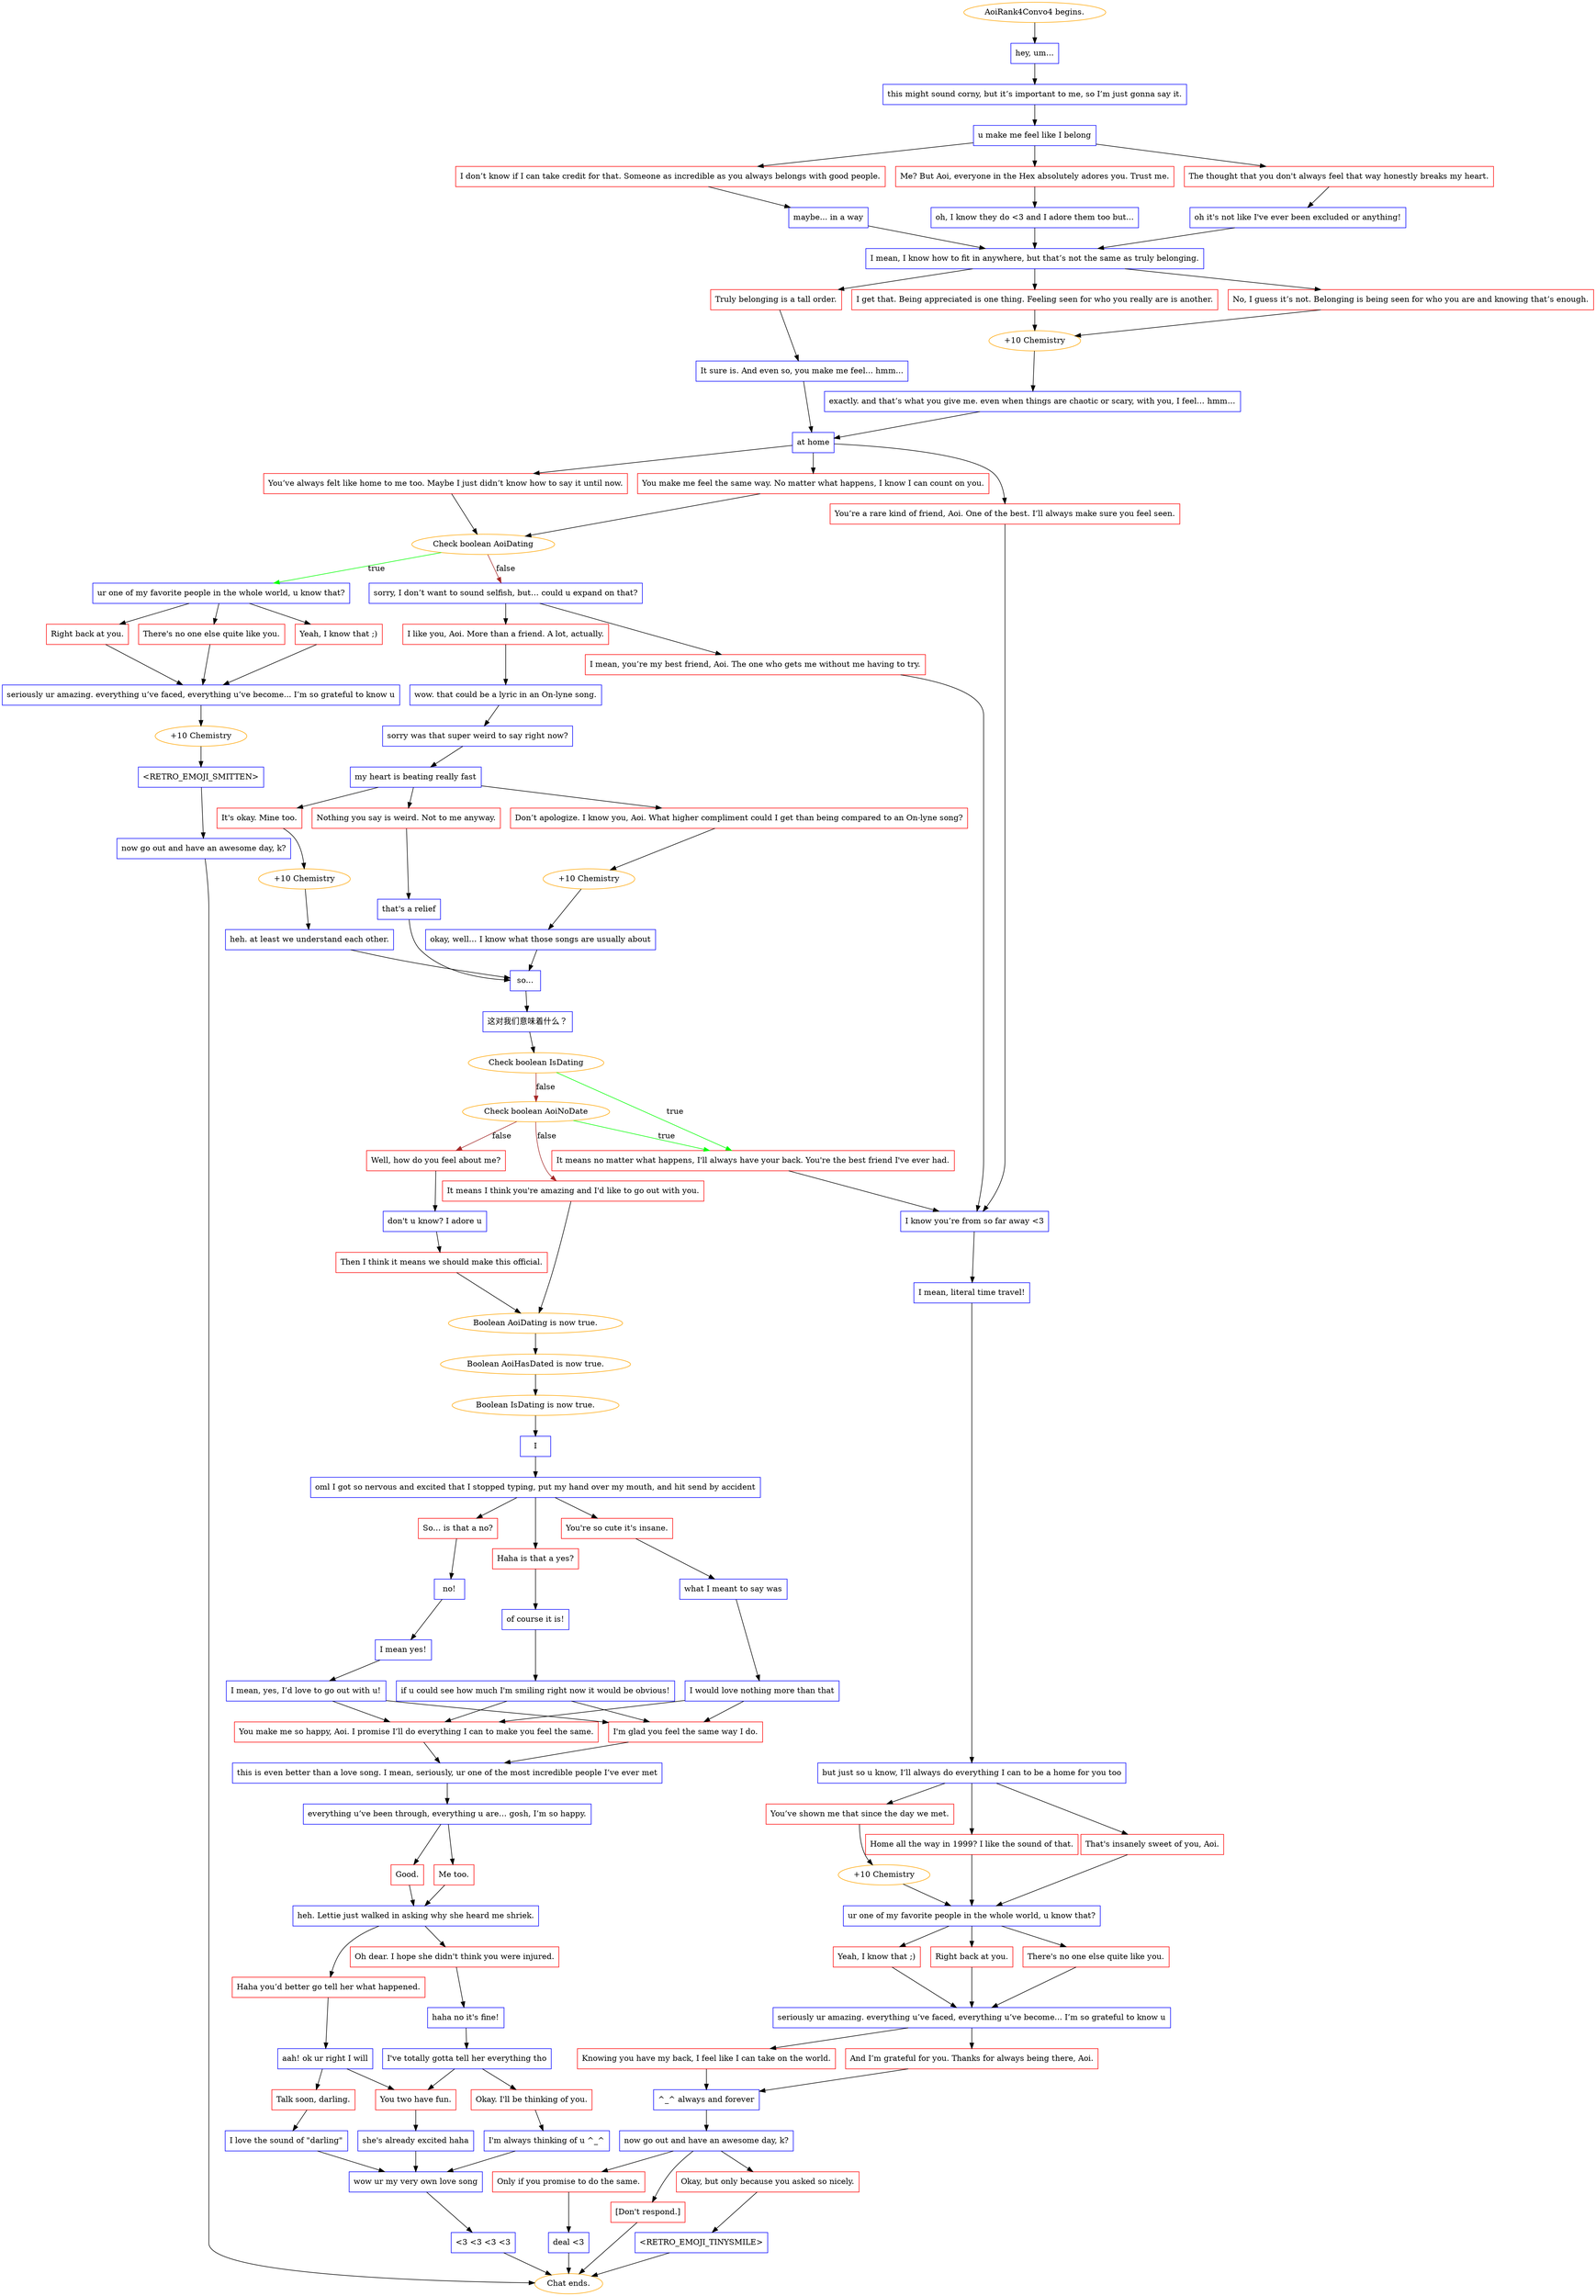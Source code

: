 digraph {
	"AoiRank4Convo4 begins." [color=orange];
		"AoiRank4Convo4 begins." -> j2477336729;
	j2477336729 [label="hey, um...",shape=box,color=blue];
		j2477336729 -> j3913938797;
	j3913938797 [label="this might sound corny, but it’s important to me, so I’m just gonna say it.",shape=box,color=blue];
		j3913938797 -> j873114735;
	j873114735 [label="u make me feel like I belong",shape=box,color=blue];
		j873114735 -> j3546327018;
		j873114735 -> j3611985635;
		j873114735 -> j553770491;
	j3546327018 [label="I don’t know if I can take credit for that. Someone as incredible as you always belongs with good people.",shape=box,color=red];
		j3546327018 -> j1295026389;
	j3611985635 [label="Me? But Aoi, everyone in the Hex absolutely adores you. Trust me.",shape=box,color=red];
		j3611985635 -> j1361118792;
	j553770491 [label="The thought that you don't always feel that way honestly breaks my heart.",shape=box,color=red];
		j553770491 -> j529631450;
	j1295026389 [label="maybe... in a way",shape=box,color=blue];
		j1295026389 -> j898580641;
	j1361118792 [label="oh, I know they do <3 and I adore them too but...",shape=box,color=blue];
		j1361118792 -> j898580641;
	j529631450 [label="oh it's not like I've ever been excluded or anything!",shape=box,color=blue];
		j529631450 -> j898580641;
	j898580641 [label="I mean, I know how to fit in anywhere, but that’s not the same as truly belonging.",shape=box,color=blue];
		j898580641 -> j3968851440;
		j898580641 -> j260539174;
		j898580641 -> j949879638;
	j3968851440 [label="I get that. Being appreciated is one thing. Feeling seen for who you really are is another.",shape=box,color=red];
		j3968851440 -> j4047285082;
	j260539174 [label="No, I guess it’s not. Belonging is being seen for who you are and knowing that’s enough.",shape=box,color=red];
		j260539174 -> j4047285082;
	j949879638 [label="Truly belonging is a tall order.",shape=box,color=red];
		j949879638 -> j2691809890;
	j4047285082 [label="+10 Chemistry",color=orange];
		j4047285082 -> j2977139336;
	j2691809890 [label="It sure is. And even so, you make me feel... hmm...",shape=box,color=blue];
		j2691809890 -> j1462831026;
	j2977139336 [label="exactly. and that’s what you give me. even when things are chaotic or scary, with you, I feel… hmm…",shape=box,color=blue];
		j2977139336 -> j1462831026;
	j1462831026 [label="at home",shape=box,color=blue];
		j1462831026 -> j2036569490;
		j1462831026 -> j525064770;
		j1462831026 -> j3407414626;
	j2036569490 [label="You’ve always felt like home to me too. Maybe I just didn’t know how to say it until now.",shape=box,color=red];
		j2036569490 -> j1284115511;
	j525064770 [label="You make me feel the same way. No matter what happens, I know I can count on you.",shape=box,color=red];
		j525064770 -> j1284115511;
	j3407414626 [label="You’re a rare kind of friend, Aoi. One of the best. I’ll always make sure you feel seen.",shape=box,color=red];
		j3407414626 -> j3338887337;
	j1284115511 [label="Check boolean AoiDating",color=orange];
		j1284115511 -> j3850528474 [label=true,color=green];
		j1284115511 -> j4258980526 [label=false,color=brown];
	j3338887337 [label="I know you’re from so far away <3",shape=box,color=blue];
		j3338887337 -> j1752379053;
	j3850528474 [label="ur one of my favorite people in the whole world, u know that?",shape=box,color=blue];
		j3850528474 -> j721986018;
		j3850528474 -> j2554621878;
		j3850528474 -> j252059923;
	j4258980526 [label="sorry, I don’t want to sound selfish, but… could u expand on that?",shape=box,color=blue];
		j4258980526 -> j3089874730;
		j4258980526 -> j570830253;
	j1752379053 [label="I mean, literal time travel!",shape=box,color=blue];
		j1752379053 -> j3198149706;
	j721986018 [label="Right back at you.",shape=box,color=red];
		j721986018 -> j2153393559;
	j2554621878 [label="There's no one else quite like you.",shape=box,color=red];
		j2554621878 -> j2153393559;
	j252059923 [label="Yeah, I know that ;)",shape=box,color=red];
		j252059923 -> j2153393559;
	j3089874730 [label="I like you, Aoi. More than a friend. A lot, actually.",shape=box,color=red];
		j3089874730 -> j1000470234;
	j570830253 [label="I mean, you’re my best friend, Aoi. The one who gets me without me having to try.",shape=box,color=red];
		j570830253 -> j3338887337;
	j3198149706 [label="but just so u know, I’ll always do everything I can to be a home for you too",shape=box,color=blue];
		j3198149706 -> j2668470745;
		j3198149706 -> j2989854440;
		j3198149706 -> j2787458375;
	j2153393559 [label="seriously ur amazing. everything u’ve faced, everything u’ve become... I’m so grateful to know u",shape=box,color=blue];
		j2153393559 -> j2419009152;
	j1000470234 [label="wow. that could be a lyric in an On-lyne song.",shape=box,color=blue];
		j1000470234 -> j2797727130;
	j2668470745 [label="You’ve shown me that since the day we met.",shape=box,color=red];
		j2668470745 -> j1390599447;
	j2989854440 [label="Home all the way in 1999? I like the sound of that.",shape=box,color=red];
		j2989854440 -> j2178202158;
	j2787458375 [label="That's insanely sweet of you, Aoi.",shape=box,color=red];
		j2787458375 -> j2178202158;
	j2419009152 [label="+10 Chemistry",color=orange];
		j2419009152 -> j1935015677;
	j2797727130 [label="sorry was that super weird to say right now?",shape=box,color=blue];
		j2797727130 -> j249093401;
	j1390599447 [label="+10 Chemistry",color=orange];
		j1390599447 -> j2178202158;
	j2178202158 [label="ur one of my favorite people in the whole world, u know that?",shape=box,color=blue];
		j2178202158 -> j3405803502;
		j2178202158 -> j2794308492;
		j2178202158 -> j4033790713;
	j1935015677 [label="<RETRO_EMOJI_SMITTEN>",shape=box,color=blue];
		j1935015677 -> j1191102902;
	j249093401 [label="my heart is beating really fast",shape=box,color=blue];
		j249093401 -> j2887407166;
		j249093401 -> j3056274988;
		j249093401 -> j3260445906;
	j3405803502 [label="Right back at you.",shape=box,color=red];
		j3405803502 -> j1150694765;
	j2794308492 [label="There's no one else quite like you.",shape=box,color=red];
		j2794308492 -> j1150694765;
	j4033790713 [label="Yeah, I know that ;)",shape=box,color=red];
		j4033790713 -> j1150694765;
	j1191102902 [label="now go out and have an awesome day, k?",shape=box,color=blue];
		j1191102902 -> "Chat ends.";
	j2887407166 [label="Don’t apologize. I know you, Aoi. What higher compliment could I get than being compared to an On-lyne song?",shape=box,color=red];
		j2887407166 -> j52167266;
	j3056274988 [label="It's okay. Mine too.",shape=box,color=red];
		j3056274988 -> j283419335;
	j3260445906 [label="Nothing you say is weird. Not to me anyway.",shape=box,color=red];
		j3260445906 -> j3606644876;
	j1150694765 [label="seriously ur amazing. everything u’ve faced, everything u’ve become... I’m so grateful to know u",shape=box,color=blue];
		j1150694765 -> j3348495911;
		j1150694765 -> j1112078634;
	"Chat ends." [color=orange];
	j52167266 [label="+10 Chemistry",color=orange];
		j52167266 -> j612836180;
	j283419335 [label="+10 Chemistry",color=orange];
		j283419335 -> j149525709;
	j3606644876 [label="that's a relief",shape=box,color=blue];
		j3606644876 -> j3522107005;
	j3348495911 [label="Knowing you have my back, I feel like I can take on the world.",shape=box,color=red];
		j3348495911 -> j258544188;
	j1112078634 [label="And I’m grateful for you. Thanks for always being there, Aoi.",shape=box,color=red];
		j1112078634 -> j258544188;
	j612836180 [label="okay, well… I know what those songs are usually about",shape=box,color=blue];
		j612836180 -> j3522107005;
	j149525709 [label="heh. at least we understand each other.",shape=box,color=blue];
		j149525709 -> j3522107005;
	j3522107005 [label="so...",shape=box,color=blue];
		j3522107005 -> j1673828249;
	j258544188 [label="^_^ always and forever",shape=box,color=blue];
		j258544188 -> j2993576853;
	j1673828249 [label="这对我们意味着什么？",shape=box,color=blue];
		j1673828249 -> j1551207171;
	j2993576853 [label="now go out and have an awesome day, k?",shape=box,color=blue];
		j2993576853 -> j517303961;
		j2993576853 -> j2641839054;
		j2993576853 -> j2144395856;
	j1551207171 [label="Check boolean IsDating",color=orange];
		j1551207171 -> j4252806143 [label=true,color=green];
		j1551207171 -> j4131435017 [label=false,color=brown];
	j517303961 [label="Okay, but only because you asked so nicely.",shape=box,color=red];
		j517303961 -> j1589091153;
	j2641839054 [label="Only if you promise to do the same.",shape=box,color=red];
		j2641839054 -> j2358615967;
	j2144395856 [label="[Don't respond.]",shape=box,color=red];
		j2144395856 -> "Chat ends.";
	j4252806143 [label="It means no matter what happens, I'll always have your back. You're the best friend I've ever had.",shape=box,color=red];
		j4252806143 -> j3338887337;
	j4131435017 [label="Check boolean AoiNoDate",color=orange];
		j4131435017 -> j4252806143 [label=true,color=green];
		j4131435017 -> j28857158 [label=false,color=brown];
		j4131435017 -> j3510210866 [label=false,color=brown];
	j1589091153 [label="<RETRO_EMOJI_TINYSMILE>",shape=box,color=blue];
		j1589091153 -> "Chat ends.";
	j2358615967 [label="deal <3",shape=box,color=blue];
		j2358615967 -> "Chat ends.";
	j28857158 [label="It means I think you're amazing and I'd like to go out with you.",shape=box,color=red];
		j28857158 -> j2866536282;
	j3510210866 [label="Well, how do you feel about me?",shape=box,color=red];
		j3510210866 -> j3428411880;
	j2866536282 [label="Boolean AoiDating is now true.",color=orange];
		j2866536282 -> j1850042508;
	j3428411880 [label="don't u know? I adore u",shape=box,color=blue];
		j3428411880 -> j3685963349;
	j1850042508 [label="Boolean AoiHasDated is now true.",color=orange];
		j1850042508 -> j3667782834;
	j3685963349 [label="Then I think it means we should make this official.",shape=box,color=red];
		j3685963349 -> j2866536282;
	j3667782834 [label="Boolean IsDating is now true.",color=orange];
		j3667782834 -> j581826538;
	j581826538 [label="I",shape=box,color=blue];
		j581826538 -> j1736781170;
	j1736781170 [label="oml I got so nervous and excited that I stopped typing, put my hand over my mouth, and hit send by accident",shape=box,color=blue];
		j1736781170 -> j3607457949;
		j1736781170 -> j2123346966;
		j1736781170 -> j930423035;
	j3607457949 [label="Haha is that a yes?",shape=box,color=red];
		j3607457949 -> j3944513883;
	j2123346966 [label="You're so cute it's insane.",shape=box,color=red];
		j2123346966 -> j2023883490;
	j930423035 [label="So… is that a no?",shape=box,color=red];
		j930423035 -> j656150976;
	j3944513883 [label="of course it is!",shape=box,color=blue];
		j3944513883 -> j2486596374;
	j2023883490 [label="what I meant to say was",shape=box,color=blue];
		j2023883490 -> j1823293470;
	j656150976 [label="no!",shape=box,color=blue];
		j656150976 -> j1199652487;
	j2486596374 [label="if u could see how much I'm smiling right now it would be obvious!",shape=box,color=blue];
		j2486596374 -> j333127431;
		j2486596374 -> j1689171427;
	j1823293470 [label="I would love nothing more than that",shape=box,color=blue];
		j1823293470 -> j333127431;
		j1823293470 -> j1689171427;
	j1199652487 [label="I mean yes!",shape=box,color=blue];
		j1199652487 -> j2159684144;
	j333127431 [label="I'm glad you feel the same way I do.",shape=box,color=red];
		j333127431 -> j206204821;
	j1689171427 [label="You make me so happy, Aoi. I promise I’ll do everything I can to make you feel the same.",shape=box,color=red];
		j1689171427 -> j206204821;
	j2159684144 [label="I mean, yes, I’d love to go out with u!",shape=box,color=blue];
		j2159684144 -> j333127431;
		j2159684144 -> j1689171427;
	j206204821 [label="this is even better than a love song. I mean, seriously, ur one of the most incredible people I’ve ever met",shape=box,color=blue];
		j206204821 -> j2372776288;
	j2372776288 [label="everything u’ve been through, everything u are… gosh, I’m so happy.",shape=box,color=blue];
		j2372776288 -> j3038899103;
		j2372776288 -> j2576081527;
	j3038899103 [label="Good.",shape=box,color=red];
		j3038899103 -> j3143551038;
	j2576081527 [label="Me too.",shape=box,color=red];
		j2576081527 -> j3143551038;
	j3143551038 [label="heh. Lettie just walked in asking why she heard me shriek.",shape=box,color=blue];
		j3143551038 -> j670780771;
		j3143551038 -> j2831617628;
	j670780771 [label="Oh dear. I hope she didn't think you were injured.",shape=box,color=red];
		j670780771 -> j1244191404;
	j2831617628 [label="Haha you’d better go tell her what happened.",shape=box,color=red];
		j2831617628 -> j942008915;
	j1244191404 [label="haha no it's fine!",shape=box,color=blue];
		j1244191404 -> j507234338;
	j942008915 [label="aah! ok ur right I will",shape=box,color=blue];
		j942008915 -> j3778721558;
		j942008915 -> j4161707892;
	j507234338 [label="I've totally gotta tell her everything tho",shape=box,color=blue];
		j507234338 -> j3778721558;
		j507234338 -> j4167888762;
	j3778721558 [label="You two have fun.",shape=box,color=red];
		j3778721558 -> j1567711162;
	j4161707892 [label="Talk soon, darling.",shape=box,color=red];
		j4161707892 -> j2559665146;
	j4167888762 [label="Okay. I'll be thinking of you.",shape=box,color=red];
		j4167888762 -> j1167996709;
	j1567711162 [label="she's already excited haha",shape=box,color=blue];
		j1567711162 -> j1000135737;
	j2559665146 [label="I love the sound of \"darling\"",shape=box,color=blue];
		j2559665146 -> j1000135737;
	j1167996709 [label="I'm always thinking of u ^_^",shape=box,color=blue];
		j1167996709 -> j1000135737;
	j1000135737 [label="wow ur my very own love song",shape=box,color=blue];
		j1000135737 -> j1780547819;
	j1780547819 [label="<3 <3 <3 <3",shape=box,color=blue];
		j1780547819 -> "Chat ends.";
}